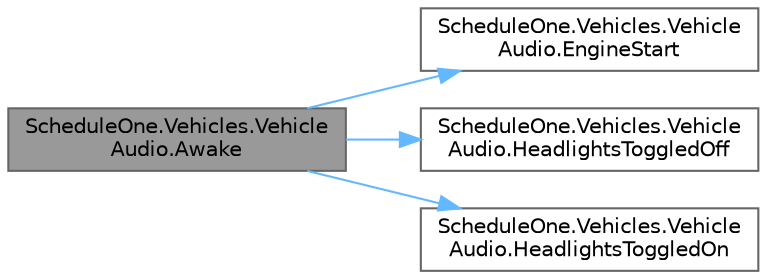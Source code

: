 digraph "ScheduleOne.Vehicles.VehicleAudio.Awake"
{
 // LATEX_PDF_SIZE
  bgcolor="transparent";
  edge [fontname=Helvetica,fontsize=10,labelfontname=Helvetica,labelfontsize=10];
  node [fontname=Helvetica,fontsize=10,shape=box,height=0.2,width=0.4];
  rankdir="LR";
  Node1 [id="Node000001",label="ScheduleOne.Vehicles.Vehicle\lAudio.Awake",height=0.2,width=0.4,color="gray40", fillcolor="grey60", style="filled", fontcolor="black",tooltip=" "];
  Node1 -> Node2 [id="edge1_Node000001_Node000002",color="steelblue1",style="solid",tooltip=" "];
  Node2 [id="Node000002",label="ScheduleOne.Vehicles.Vehicle\lAudio.EngineStart",height=0.2,width=0.4,color="grey40", fillcolor="white", style="filled",URL="$class_schedule_one_1_1_vehicles_1_1_vehicle_audio.html#a76c0380c0ddf26c77fd6f7cfa4ca21b6",tooltip=" "];
  Node1 -> Node3 [id="edge2_Node000001_Node000003",color="steelblue1",style="solid",tooltip=" "];
  Node3 [id="Node000003",label="ScheduleOne.Vehicles.Vehicle\lAudio.HeadlightsToggledOff",height=0.2,width=0.4,color="grey40", fillcolor="white", style="filled",URL="$class_schedule_one_1_1_vehicles_1_1_vehicle_audio.html#a997125514d0b95a44c4532996d4f2030",tooltip=" "];
  Node1 -> Node4 [id="edge3_Node000001_Node000004",color="steelblue1",style="solid",tooltip=" "];
  Node4 [id="Node000004",label="ScheduleOne.Vehicles.Vehicle\lAudio.HeadlightsToggledOn",height=0.2,width=0.4,color="grey40", fillcolor="white", style="filled",URL="$class_schedule_one_1_1_vehicles_1_1_vehicle_audio.html#ac6e3bb4ecf3e993ce3148a581f588b1f",tooltip=" "];
}
